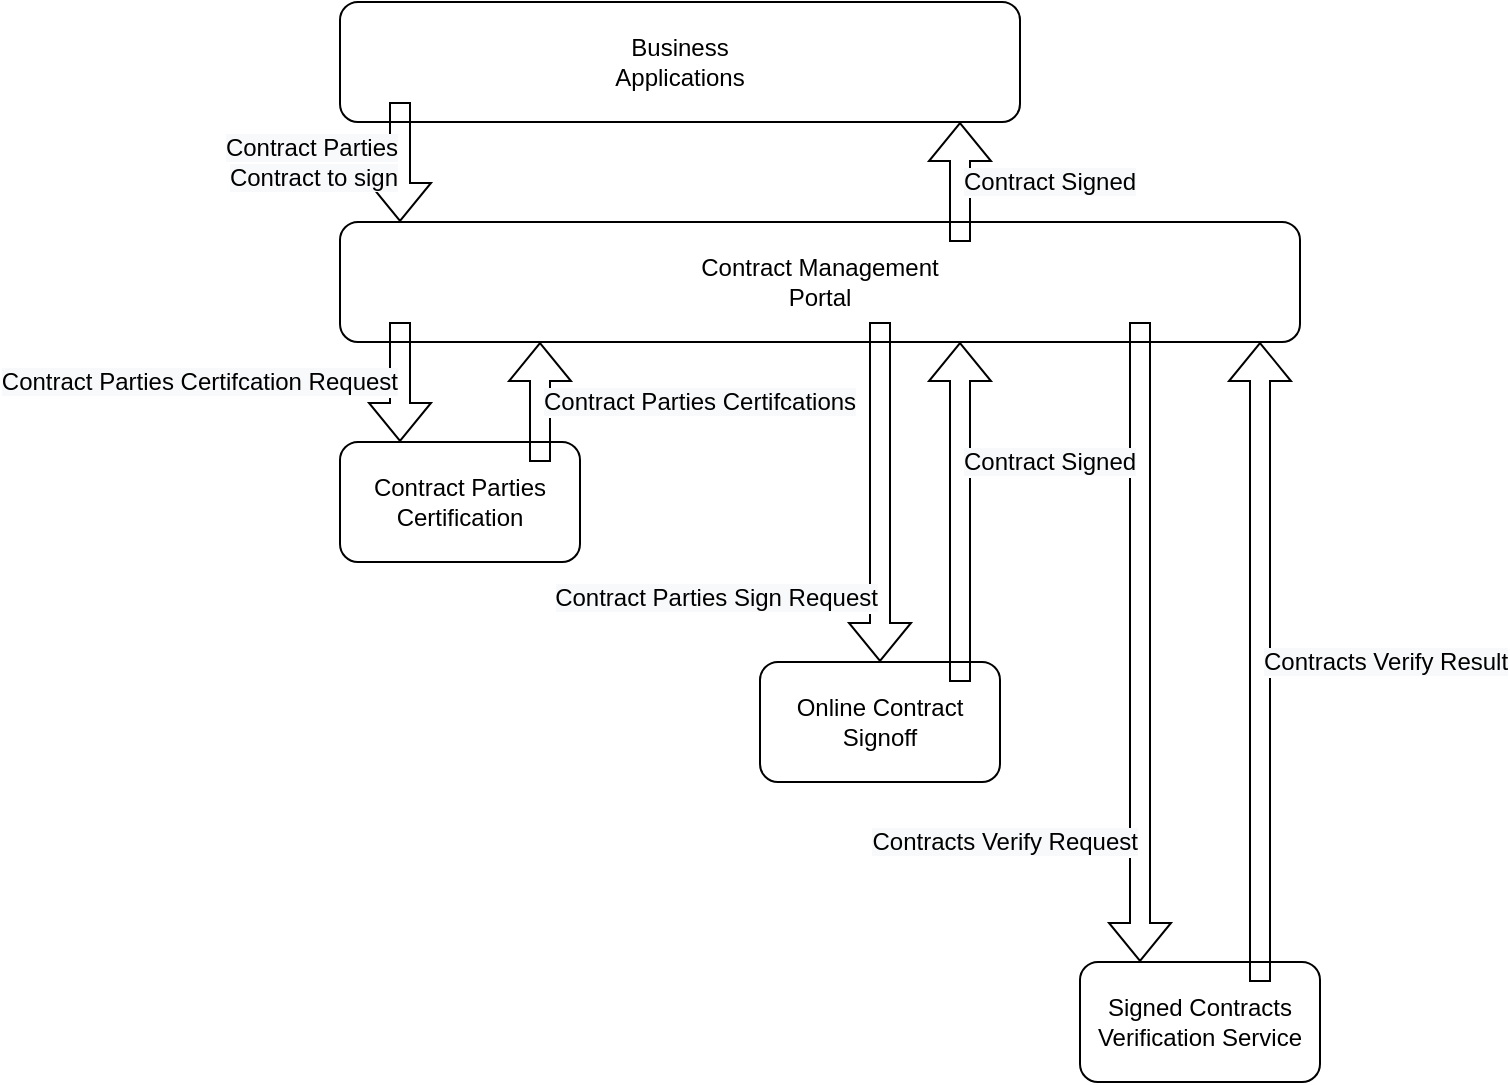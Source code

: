 <mxfile version="16.6.5" type="github">
  <diagram id="4TSo3se3y5pVcTdrk6Hy" name="Page-1">
    <mxGraphModel dx="1052" dy="545" grid="1" gridSize="10" guides="1" tooltips="1" connect="1" arrows="1" fold="1" page="1" pageScale="1" pageWidth="850" pageHeight="1100" math="0" shadow="0">
      <root>
        <mxCell id="0" />
        <mxCell id="1" parent="0" />
        <mxCell id="514gbTlxXRIf_x1GSxWM-1" value="Business&lt;br&gt;Applications" style="rounded=1;whiteSpace=wrap;html=1;fillColor=#ffffff;" vertex="1" parent="1">
          <mxGeometry x="200" y="120" width="340" height="60" as="geometry" />
        </mxCell>
        <mxCell id="514gbTlxXRIf_x1GSxWM-4" value="Contract Management&lt;br&gt;Portal" style="rounded=1;whiteSpace=wrap;html=1;fillColor=#ffffff;" vertex="1" parent="1">
          <mxGeometry x="200" y="230" width="480" height="60" as="geometry" />
        </mxCell>
        <mxCell id="514gbTlxXRIf_x1GSxWM-5" value="Contract Parties&lt;br&gt;Certification" style="rounded=1;whiteSpace=wrap;html=1;fillColor=#ffffff;" vertex="1" parent="1">
          <mxGeometry x="200" y="340" width="120" height="60" as="geometry" />
        </mxCell>
        <mxCell id="514gbTlxXRIf_x1GSxWM-6" value="Online Contract&lt;br&gt;Signoff" style="rounded=1;whiteSpace=wrap;html=1;fillColor=#ffffff;" vertex="1" parent="1">
          <mxGeometry x="410" y="450" width="120" height="60" as="geometry" />
        </mxCell>
        <mxCell id="514gbTlxXRIf_x1GSxWM-7" value="Signed Contracts&lt;br&gt;Verification Service" style="rounded=1;whiteSpace=wrap;html=1;fillColor=#ffffff;" vertex="1" parent="1">
          <mxGeometry x="570" y="600" width="120" height="60" as="geometry" />
        </mxCell>
        <mxCell id="514gbTlxXRIf_x1GSxWM-8" value="&lt;span style=&quot;font-size: 12px ; background-color: rgb(248 , 249 , 250)&quot;&gt;Contract Parties&lt;br&gt;Contract to sign&lt;br&gt;&lt;/span&gt;" style="shape=flexArrow;endArrow=classic;html=1;rounded=0;labelPosition=left;verticalLabelPosition=middle;align=right;verticalAlign=middle;" edge="1" parent="1">
          <mxGeometry width="50" height="50" relative="1" as="geometry">
            <mxPoint x="230" y="170" as="sourcePoint" />
            <mxPoint x="230" y="230" as="targetPoint" />
          </mxGeometry>
        </mxCell>
        <mxCell id="514gbTlxXRIf_x1GSxWM-9" value="&lt;span style=&quot;font-size: 12px ; background-color: rgb(248 , 249 , 250)&quot;&gt;Contract Parties Certifcation Request&lt;br&gt;&lt;/span&gt;" style="shape=flexArrow;endArrow=classic;html=1;rounded=0;labelPosition=left;verticalLabelPosition=middle;align=right;verticalAlign=middle;" edge="1" parent="1">
          <mxGeometry width="50" height="50" relative="1" as="geometry">
            <mxPoint x="230" y="280" as="sourcePoint" />
            <mxPoint x="230" y="340" as="targetPoint" />
          </mxGeometry>
        </mxCell>
        <mxCell id="514gbTlxXRIf_x1GSxWM-10" value="&lt;span style=&quot;font-size: 12px ; background-color: rgb(248 , 249 , 250)&quot;&gt;Contract Parties Certifcations&lt;br&gt;&lt;/span&gt;" style="shape=flexArrow;endArrow=classic;html=1;rounded=0;labelPosition=right;verticalLabelPosition=middle;align=left;verticalAlign=middle;" edge="1" parent="1">
          <mxGeometry width="50" height="50" relative="1" as="geometry">
            <mxPoint x="300" y="350" as="sourcePoint" />
            <mxPoint x="300" y="290" as="targetPoint" />
          </mxGeometry>
        </mxCell>
        <mxCell id="514gbTlxXRIf_x1GSxWM-11" value="&lt;span style=&quot;font-size: 12px ; background-color: rgb(248 , 249 , 250)&quot;&gt;Contract Parties Sign Request&lt;br&gt;&lt;/span&gt;" style="shape=flexArrow;endArrow=classic;html=1;rounded=0;labelPosition=left;verticalLabelPosition=middle;align=right;verticalAlign=middle;entryX=0.5;entryY=0;entryDx=0;entryDy=0;" edge="1" parent="1" target="514gbTlxXRIf_x1GSxWM-6">
          <mxGeometry x="0.625" width="50" height="50" relative="1" as="geometry">
            <mxPoint x="470" y="280" as="sourcePoint" />
            <mxPoint x="470" y="340" as="targetPoint" />
            <mxPoint as="offset" />
          </mxGeometry>
        </mxCell>
        <mxCell id="514gbTlxXRIf_x1GSxWM-12" value="&lt;span style=&quot;font-size: 12px ; background-color: rgb(248 , 249 , 250)&quot;&gt;Contracts Verify Request&lt;br&gt;&lt;/span&gt;" style="shape=flexArrow;endArrow=classic;html=1;rounded=0;labelPosition=left;verticalLabelPosition=middle;align=right;verticalAlign=middle;entryX=0.25;entryY=0;entryDx=0;entryDy=0;" edge="1" parent="1" target="514gbTlxXRIf_x1GSxWM-7">
          <mxGeometry x="0.625" width="50" height="50" relative="1" as="geometry">
            <mxPoint x="600" y="280" as="sourcePoint" />
            <mxPoint x="600" y="450" as="targetPoint" />
            <mxPoint as="offset" />
          </mxGeometry>
        </mxCell>
        <mxCell id="514gbTlxXRIf_x1GSxWM-13" value="&lt;span style=&quot;font-size: 12px ; background-color: rgb(248 , 249 , 250)&quot;&gt;Contracts Verify Result&lt;br&gt;&lt;/span&gt;" style="shape=flexArrow;endArrow=classic;html=1;rounded=0;labelPosition=right;verticalLabelPosition=middle;align=left;verticalAlign=middle;" edge="1" parent="1">
          <mxGeometry width="50" height="50" relative="1" as="geometry">
            <mxPoint x="660" y="610" as="sourcePoint" />
            <mxPoint x="660" y="290" as="targetPoint" />
          </mxGeometry>
        </mxCell>
        <mxCell id="514gbTlxXRIf_x1GSxWM-14" value="&lt;span style=&quot;font-size: 12px ; background-color: rgb(248 , 249 , 250)&quot;&gt;Contract Signed&lt;br&gt;&lt;/span&gt;" style="shape=flexArrow;endArrow=classic;html=1;rounded=0;labelPosition=right;verticalLabelPosition=middle;align=left;verticalAlign=middle;" edge="1" parent="1">
          <mxGeometry x="0.294" width="50" height="50" relative="1" as="geometry">
            <mxPoint x="510" y="460" as="sourcePoint" />
            <mxPoint x="510" y="290" as="targetPoint" />
            <mxPoint as="offset" />
          </mxGeometry>
        </mxCell>
        <mxCell id="514gbTlxXRIf_x1GSxWM-15" value="&lt;span style=&quot;font-size: 12px ; background-color: rgb(248 , 249 , 250)&quot;&gt;Contract Signed&lt;br&gt;&lt;/span&gt;" style="shape=flexArrow;endArrow=classic;html=1;rounded=0;labelPosition=right;verticalLabelPosition=middle;align=left;verticalAlign=middle;" edge="1" parent="1">
          <mxGeometry width="50" height="50" relative="1" as="geometry">
            <mxPoint x="510" y="240" as="sourcePoint" />
            <mxPoint x="510" y="180" as="targetPoint" />
            <mxPoint as="offset" />
          </mxGeometry>
        </mxCell>
      </root>
    </mxGraphModel>
  </diagram>
</mxfile>
